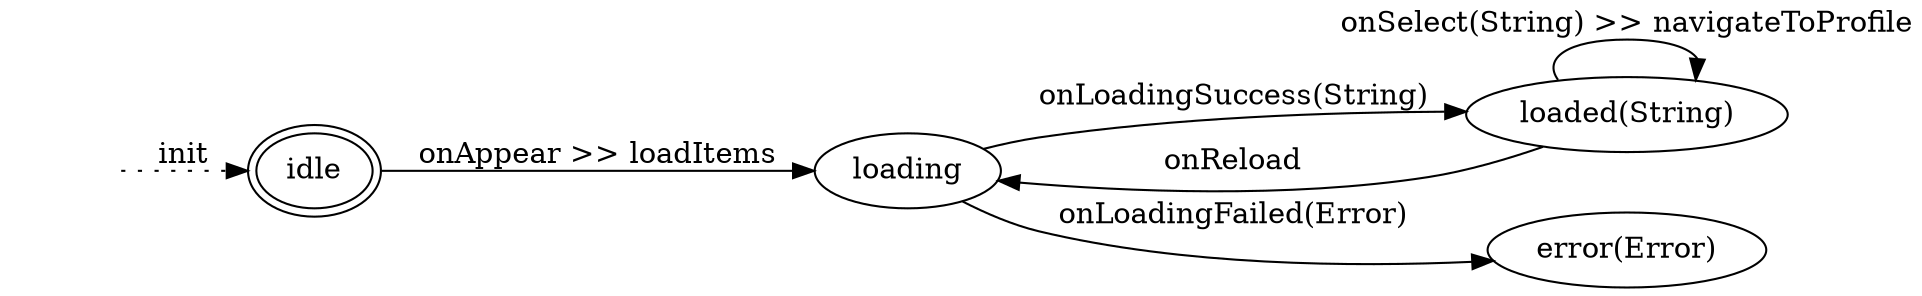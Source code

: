// https://dreampuf.github.io/GraphvizOnline/

digraph {
    graph [rankdir=LR]

    // States
    0 [label="", shape=plaintext]
    1 [label="idle", peripheries=2]
    2 [label="loading"]
    3 [label="loaded(String)"]
    4 [label="error(Error)"]
    
    // Transitions
    0 -> 1 [label="init"] [style=dotted]
    1 -> 2 [label="onAppear >> loadItems"]
    2 -> 4 [label="onLoadingFailed(Error)"]
    2 -> 3 [label="onLoadingSuccess(String)"]
    3 -> 2 [label="onReload"]
    3 -> 3 [label="onSelect(String) >> navigateToProfile"]
    
}
